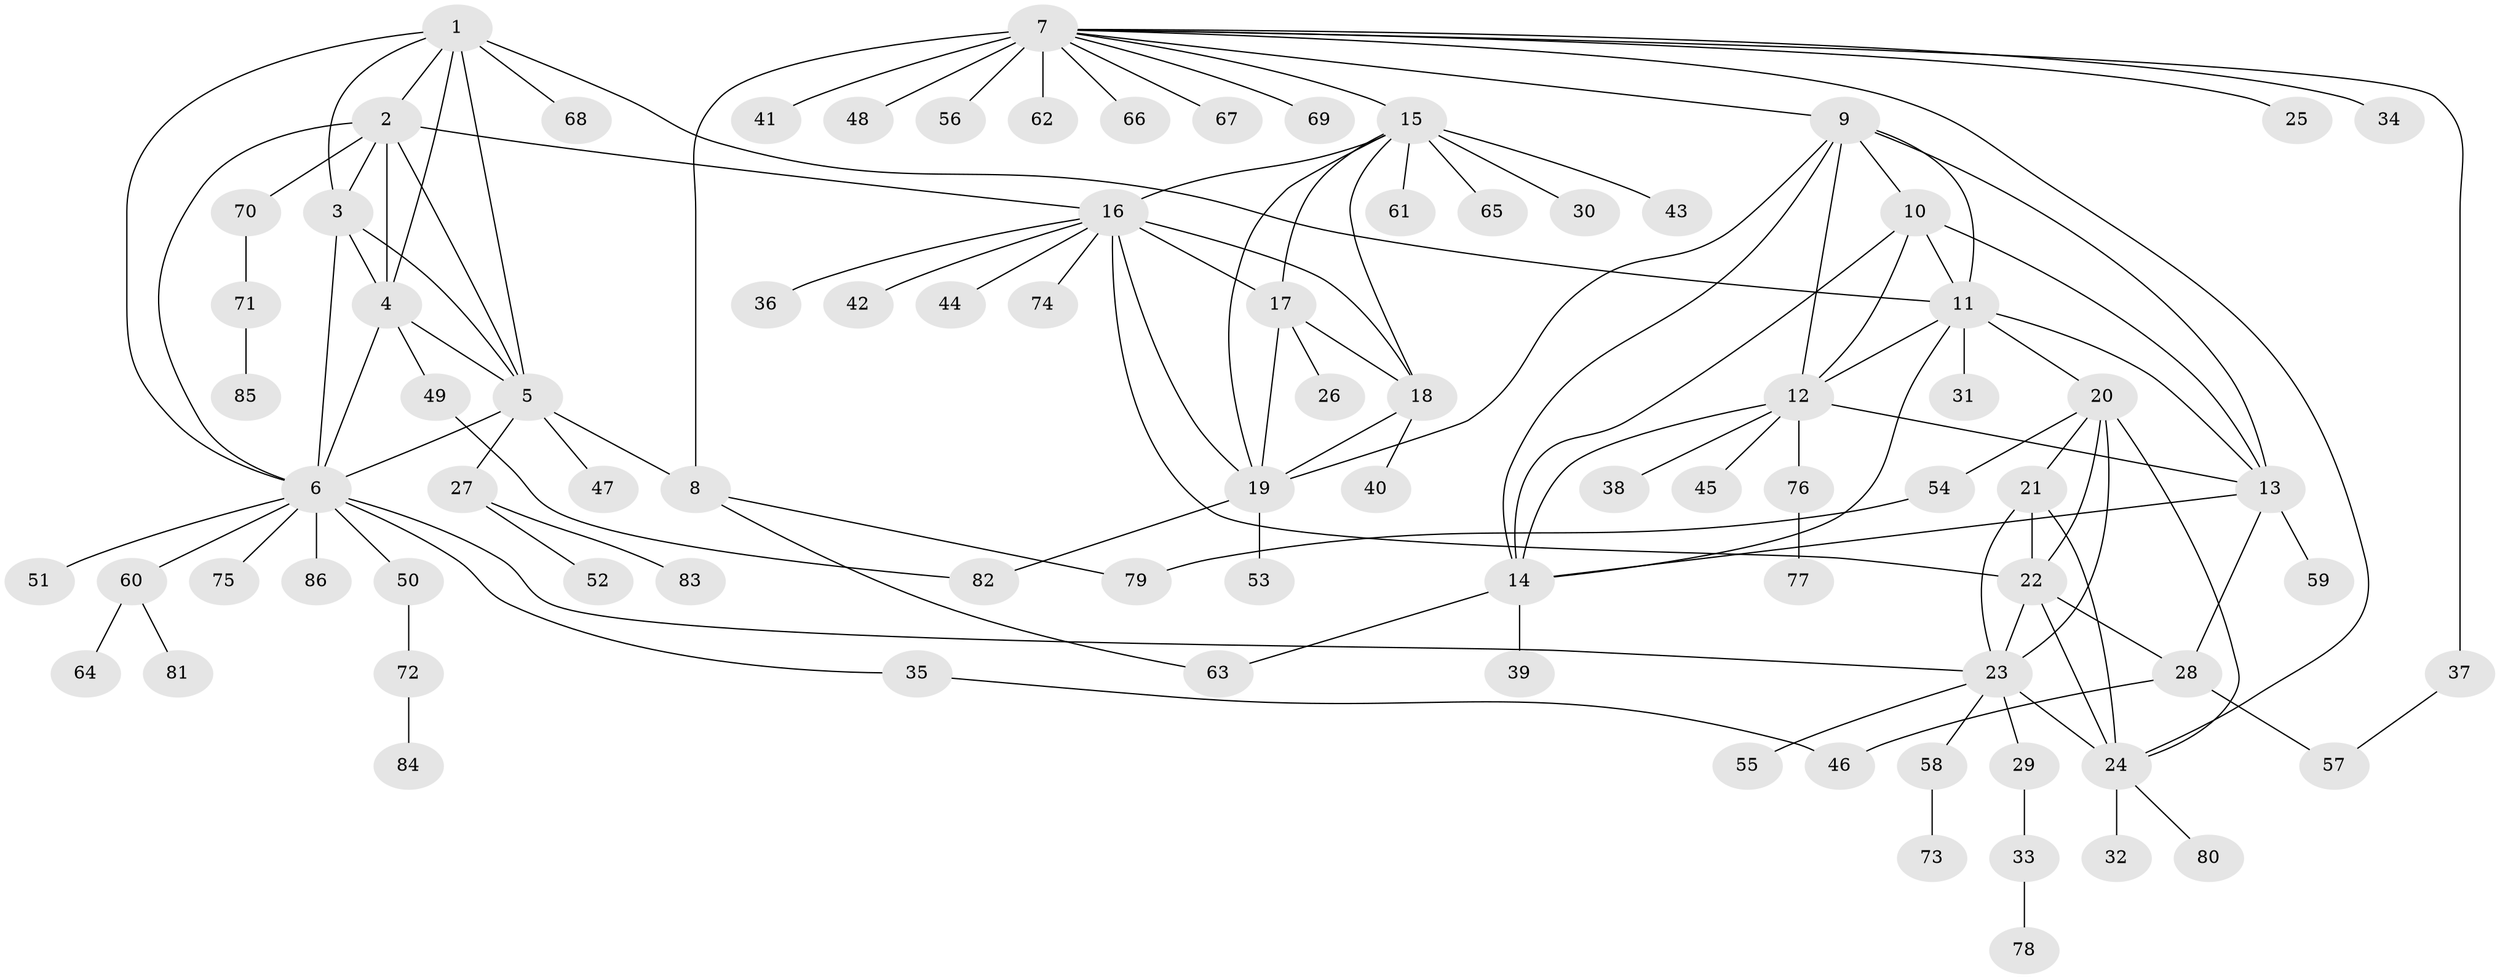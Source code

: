 // original degree distribution, {8: 0.041666666666666664, 6: 0.03333333333333333, 9: 0.058333333333333334, 13: 0.008333333333333333, 5: 0.03333333333333333, 7: 0.041666666666666664, 10: 0.016666666666666666, 11: 0.008333333333333333, 12: 0.008333333333333333, 1: 0.5166666666666667, 2: 0.19166666666666668, 3: 0.03333333333333333, 4: 0.008333333333333333}
// Generated by graph-tools (version 1.1) at 2025/52/03/04/25 22:52:40]
// undirected, 86 vertices, 129 edges
graph export_dot {
  node [color=gray90,style=filled];
  1;
  2;
  3;
  4;
  5;
  6;
  7;
  8;
  9;
  10;
  11;
  12;
  13;
  14;
  15;
  16;
  17;
  18;
  19;
  20;
  21;
  22;
  23;
  24;
  25;
  26;
  27;
  28;
  29;
  30;
  31;
  32;
  33;
  34;
  35;
  36;
  37;
  38;
  39;
  40;
  41;
  42;
  43;
  44;
  45;
  46;
  47;
  48;
  49;
  50;
  51;
  52;
  53;
  54;
  55;
  56;
  57;
  58;
  59;
  60;
  61;
  62;
  63;
  64;
  65;
  66;
  67;
  68;
  69;
  70;
  71;
  72;
  73;
  74;
  75;
  76;
  77;
  78;
  79;
  80;
  81;
  82;
  83;
  84;
  85;
  86;
  1 -- 2 [weight=1.0];
  1 -- 3 [weight=1.0];
  1 -- 4 [weight=1.0];
  1 -- 5 [weight=1.0];
  1 -- 6 [weight=1.0];
  1 -- 11 [weight=1.0];
  1 -- 68 [weight=1.0];
  2 -- 3 [weight=1.0];
  2 -- 4 [weight=1.0];
  2 -- 5 [weight=1.0];
  2 -- 6 [weight=1.0];
  2 -- 16 [weight=1.0];
  2 -- 70 [weight=1.0];
  3 -- 4 [weight=1.0];
  3 -- 5 [weight=1.0];
  3 -- 6 [weight=1.0];
  4 -- 5 [weight=1.0];
  4 -- 6 [weight=1.0];
  4 -- 49 [weight=1.0];
  5 -- 6 [weight=1.0];
  5 -- 8 [weight=1.0];
  5 -- 27 [weight=1.0];
  5 -- 47 [weight=1.0];
  6 -- 23 [weight=1.0];
  6 -- 35 [weight=1.0];
  6 -- 50 [weight=1.0];
  6 -- 51 [weight=1.0];
  6 -- 60 [weight=1.0];
  6 -- 75 [weight=1.0];
  6 -- 86 [weight=1.0];
  7 -- 8 [weight=5.0];
  7 -- 9 [weight=1.0];
  7 -- 15 [weight=1.0];
  7 -- 24 [weight=1.0];
  7 -- 25 [weight=1.0];
  7 -- 34 [weight=1.0];
  7 -- 37 [weight=1.0];
  7 -- 41 [weight=1.0];
  7 -- 48 [weight=2.0];
  7 -- 56 [weight=1.0];
  7 -- 62 [weight=1.0];
  7 -- 66 [weight=1.0];
  7 -- 67 [weight=1.0];
  7 -- 69 [weight=1.0];
  8 -- 63 [weight=1.0];
  8 -- 79 [weight=1.0];
  9 -- 10 [weight=1.0];
  9 -- 11 [weight=1.0];
  9 -- 12 [weight=1.0];
  9 -- 13 [weight=1.0];
  9 -- 14 [weight=1.0];
  9 -- 19 [weight=1.0];
  10 -- 11 [weight=1.0];
  10 -- 12 [weight=1.0];
  10 -- 13 [weight=1.0];
  10 -- 14 [weight=1.0];
  11 -- 12 [weight=1.0];
  11 -- 13 [weight=1.0];
  11 -- 14 [weight=1.0];
  11 -- 20 [weight=1.0];
  11 -- 31 [weight=1.0];
  12 -- 13 [weight=1.0];
  12 -- 14 [weight=1.0];
  12 -- 38 [weight=1.0];
  12 -- 45 [weight=1.0];
  12 -- 76 [weight=1.0];
  13 -- 14 [weight=1.0];
  13 -- 28 [weight=1.0];
  13 -- 59 [weight=1.0];
  14 -- 39 [weight=1.0];
  14 -- 63 [weight=1.0];
  15 -- 16 [weight=1.0];
  15 -- 17 [weight=1.0];
  15 -- 18 [weight=2.0];
  15 -- 19 [weight=1.0];
  15 -- 30 [weight=1.0];
  15 -- 43 [weight=1.0];
  15 -- 61 [weight=1.0];
  15 -- 65 [weight=1.0];
  16 -- 17 [weight=1.0];
  16 -- 18 [weight=2.0];
  16 -- 19 [weight=1.0];
  16 -- 22 [weight=1.0];
  16 -- 36 [weight=1.0];
  16 -- 42 [weight=1.0];
  16 -- 44 [weight=1.0];
  16 -- 74 [weight=1.0];
  17 -- 18 [weight=2.0];
  17 -- 19 [weight=1.0];
  17 -- 26 [weight=1.0];
  18 -- 19 [weight=2.0];
  18 -- 40 [weight=1.0];
  19 -- 53 [weight=1.0];
  19 -- 82 [weight=1.0];
  20 -- 21 [weight=1.0];
  20 -- 22 [weight=2.0];
  20 -- 23 [weight=1.0];
  20 -- 24 [weight=1.0];
  20 -- 54 [weight=1.0];
  21 -- 22 [weight=2.0];
  21 -- 23 [weight=1.0];
  21 -- 24 [weight=1.0];
  22 -- 23 [weight=2.0];
  22 -- 24 [weight=2.0];
  22 -- 28 [weight=1.0];
  23 -- 24 [weight=1.0];
  23 -- 29 [weight=1.0];
  23 -- 55 [weight=1.0];
  23 -- 58 [weight=1.0];
  24 -- 32 [weight=1.0];
  24 -- 80 [weight=1.0];
  27 -- 52 [weight=1.0];
  27 -- 83 [weight=1.0];
  28 -- 46 [weight=1.0];
  28 -- 57 [weight=1.0];
  29 -- 33 [weight=1.0];
  33 -- 78 [weight=1.0];
  35 -- 46 [weight=1.0];
  37 -- 57 [weight=1.0];
  49 -- 82 [weight=1.0];
  50 -- 72 [weight=1.0];
  54 -- 79 [weight=1.0];
  58 -- 73 [weight=1.0];
  60 -- 64 [weight=1.0];
  60 -- 81 [weight=1.0];
  70 -- 71 [weight=1.0];
  71 -- 85 [weight=1.0];
  72 -- 84 [weight=1.0];
  76 -- 77 [weight=1.0];
}
